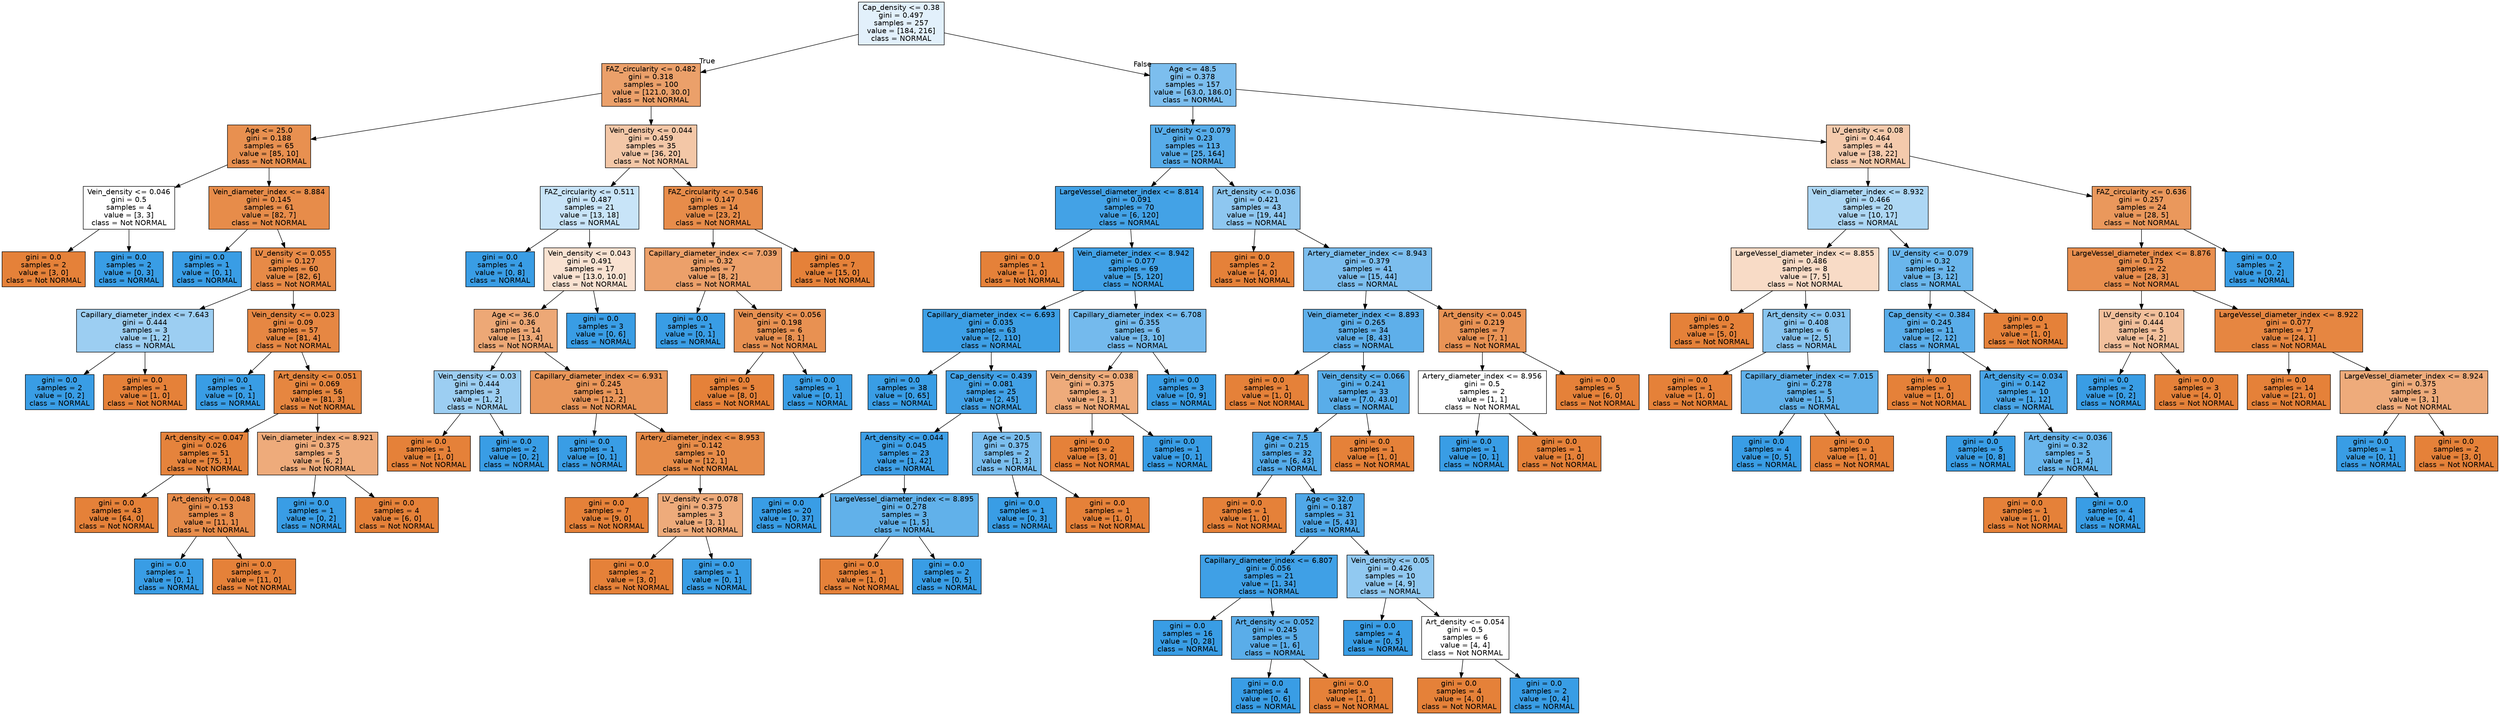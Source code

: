digraph Tree {
node [shape=box, style="filled", color="black", fontname="helvetica"] ;
edge [fontname="helvetica"] ;
0 [label="Cap_density <= 0.38\ngini = 0.497\nsamples = 257\nvalue = [184, 216]\nclass = NORMAL", fillcolor="#e2f0fb"] ;
1 [label="FAZ_circularity <= 0.482\ngini = 0.318\nsamples = 100\nvalue = [121.0, 30.0]\nclass = Not NORMAL", fillcolor="#eba06a"] ;
0 -> 1 [labeldistance=2.5, labelangle=45, headlabel="True"] ;
2 [label="Age <= 25.0\ngini = 0.188\nsamples = 65\nvalue = [85, 10]\nclass = Not NORMAL", fillcolor="#e89050"] ;
1 -> 2 ;
3 [label="Vein_density <= 0.046\ngini = 0.5\nsamples = 4\nvalue = [3, 3]\nclass = Not NORMAL", fillcolor="#ffffff"] ;
2 -> 3 ;
4 [label="gini = 0.0\nsamples = 2\nvalue = [3, 0]\nclass = Not NORMAL", fillcolor="#e58139"] ;
3 -> 4 ;
5 [label="gini = 0.0\nsamples = 2\nvalue = [0, 3]\nclass = NORMAL", fillcolor="#399de5"] ;
3 -> 5 ;
6 [label="Vein_diameter_index <= 8.884\ngini = 0.145\nsamples = 61\nvalue = [82, 7]\nclass = Not NORMAL", fillcolor="#e78c4a"] ;
2 -> 6 ;
7 [label="gini = 0.0\nsamples = 1\nvalue = [0, 1]\nclass = NORMAL", fillcolor="#399de5"] ;
6 -> 7 ;
8 [label="LV_density <= 0.055\ngini = 0.127\nsamples = 60\nvalue = [82, 6]\nclass = Not NORMAL", fillcolor="#e78a47"] ;
6 -> 8 ;
9 [label="Capillary_diameter_index <= 7.643\ngini = 0.444\nsamples = 3\nvalue = [1, 2]\nclass = NORMAL", fillcolor="#9ccef2"] ;
8 -> 9 ;
10 [label="gini = 0.0\nsamples = 2\nvalue = [0, 2]\nclass = NORMAL", fillcolor="#399de5"] ;
9 -> 10 ;
11 [label="gini = 0.0\nsamples = 1\nvalue = [1, 0]\nclass = Not NORMAL", fillcolor="#e58139"] ;
9 -> 11 ;
12 [label="Vein_density <= 0.023\ngini = 0.09\nsamples = 57\nvalue = [81, 4]\nclass = Not NORMAL", fillcolor="#e68743"] ;
8 -> 12 ;
13 [label="gini = 0.0\nsamples = 1\nvalue = [0, 1]\nclass = NORMAL", fillcolor="#399de5"] ;
12 -> 13 ;
14 [label="Art_density <= 0.051\ngini = 0.069\nsamples = 56\nvalue = [81, 3]\nclass = Not NORMAL", fillcolor="#e68640"] ;
12 -> 14 ;
15 [label="Art_density <= 0.047\ngini = 0.026\nsamples = 51\nvalue = [75, 1]\nclass = Not NORMAL", fillcolor="#e5833c"] ;
14 -> 15 ;
16 [label="gini = 0.0\nsamples = 43\nvalue = [64, 0]\nclass = Not NORMAL", fillcolor="#e58139"] ;
15 -> 16 ;
17 [label="Art_density <= 0.048\ngini = 0.153\nsamples = 8\nvalue = [11, 1]\nclass = Not NORMAL", fillcolor="#e78c4b"] ;
15 -> 17 ;
18 [label="gini = 0.0\nsamples = 1\nvalue = [0, 1]\nclass = NORMAL", fillcolor="#399de5"] ;
17 -> 18 ;
19 [label="gini = 0.0\nsamples = 7\nvalue = [11, 0]\nclass = Not NORMAL", fillcolor="#e58139"] ;
17 -> 19 ;
20 [label="Vein_diameter_index <= 8.921\ngini = 0.375\nsamples = 5\nvalue = [6, 2]\nclass = Not NORMAL", fillcolor="#eeab7b"] ;
14 -> 20 ;
21 [label="gini = 0.0\nsamples = 1\nvalue = [0, 2]\nclass = NORMAL", fillcolor="#399de5"] ;
20 -> 21 ;
22 [label="gini = 0.0\nsamples = 4\nvalue = [6, 0]\nclass = Not NORMAL", fillcolor="#e58139"] ;
20 -> 22 ;
23 [label="Vein_density <= 0.044\ngini = 0.459\nsamples = 35\nvalue = [36, 20]\nclass = Not NORMAL", fillcolor="#f3c7a7"] ;
1 -> 23 ;
24 [label="FAZ_circularity <= 0.511\ngini = 0.487\nsamples = 21\nvalue = [13, 18]\nclass = NORMAL", fillcolor="#c8e4f8"] ;
23 -> 24 ;
25 [label="gini = 0.0\nsamples = 4\nvalue = [0, 8]\nclass = NORMAL", fillcolor="#399de5"] ;
24 -> 25 ;
26 [label="Vein_density <= 0.043\ngini = 0.491\nsamples = 17\nvalue = [13.0, 10.0]\nclass = Not NORMAL", fillcolor="#f9e2d1"] ;
24 -> 26 ;
27 [label="Age <= 36.0\ngini = 0.36\nsamples = 14\nvalue = [13, 4]\nclass = Not NORMAL", fillcolor="#eda876"] ;
26 -> 27 ;
28 [label="Vein_density <= 0.03\ngini = 0.444\nsamples = 3\nvalue = [1, 2]\nclass = NORMAL", fillcolor="#9ccef2"] ;
27 -> 28 ;
29 [label="gini = 0.0\nsamples = 1\nvalue = [1, 0]\nclass = Not NORMAL", fillcolor="#e58139"] ;
28 -> 29 ;
30 [label="gini = 0.0\nsamples = 2\nvalue = [0, 2]\nclass = NORMAL", fillcolor="#399de5"] ;
28 -> 30 ;
31 [label="Capillary_diameter_index <= 6.931\ngini = 0.245\nsamples = 11\nvalue = [12, 2]\nclass = Not NORMAL", fillcolor="#e9965a"] ;
27 -> 31 ;
32 [label="gini = 0.0\nsamples = 1\nvalue = [0, 1]\nclass = NORMAL", fillcolor="#399de5"] ;
31 -> 32 ;
33 [label="Artery_diameter_index <= 8.953\ngini = 0.142\nsamples = 10\nvalue = [12, 1]\nclass = Not NORMAL", fillcolor="#e78c49"] ;
31 -> 33 ;
34 [label="gini = 0.0\nsamples = 7\nvalue = [9, 0]\nclass = Not NORMAL", fillcolor="#e58139"] ;
33 -> 34 ;
35 [label="LV_density <= 0.078\ngini = 0.375\nsamples = 3\nvalue = [3, 1]\nclass = Not NORMAL", fillcolor="#eeab7b"] ;
33 -> 35 ;
36 [label="gini = 0.0\nsamples = 2\nvalue = [3, 0]\nclass = Not NORMAL", fillcolor="#e58139"] ;
35 -> 36 ;
37 [label="gini = 0.0\nsamples = 1\nvalue = [0, 1]\nclass = NORMAL", fillcolor="#399de5"] ;
35 -> 37 ;
38 [label="gini = 0.0\nsamples = 3\nvalue = [0, 6]\nclass = NORMAL", fillcolor="#399de5"] ;
26 -> 38 ;
39 [label="FAZ_circularity <= 0.546\ngini = 0.147\nsamples = 14\nvalue = [23, 2]\nclass = Not NORMAL", fillcolor="#e78c4a"] ;
23 -> 39 ;
40 [label="Capillary_diameter_index <= 7.039\ngini = 0.32\nsamples = 7\nvalue = [8, 2]\nclass = Not NORMAL", fillcolor="#eca06a"] ;
39 -> 40 ;
41 [label="gini = 0.0\nsamples = 1\nvalue = [0, 1]\nclass = NORMAL", fillcolor="#399de5"] ;
40 -> 41 ;
42 [label="Vein_density <= 0.056\ngini = 0.198\nsamples = 6\nvalue = [8, 1]\nclass = Not NORMAL", fillcolor="#e89152"] ;
40 -> 42 ;
43 [label="gini = 0.0\nsamples = 5\nvalue = [8, 0]\nclass = Not NORMAL", fillcolor="#e58139"] ;
42 -> 43 ;
44 [label="gini = 0.0\nsamples = 1\nvalue = [0, 1]\nclass = NORMAL", fillcolor="#399de5"] ;
42 -> 44 ;
45 [label="gini = 0.0\nsamples = 7\nvalue = [15, 0]\nclass = Not NORMAL", fillcolor="#e58139"] ;
39 -> 45 ;
46 [label="Age <= 48.5\ngini = 0.378\nsamples = 157\nvalue = [63.0, 186.0]\nclass = NORMAL", fillcolor="#7cbeee"] ;
0 -> 46 [labeldistance=2.5, labelangle=-45, headlabel="False"] ;
47 [label="LV_density <= 0.079\ngini = 0.23\nsamples = 113\nvalue = [25, 164]\nclass = NORMAL", fillcolor="#57ace9"] ;
46 -> 47 ;
48 [label="LargeVessel_diameter_index <= 8.814\ngini = 0.091\nsamples = 70\nvalue = [6, 120]\nclass = NORMAL", fillcolor="#43a2e6"] ;
47 -> 48 ;
49 [label="gini = 0.0\nsamples = 1\nvalue = [1, 0]\nclass = Not NORMAL", fillcolor="#e58139"] ;
48 -> 49 ;
50 [label="Vein_diameter_index <= 8.942\ngini = 0.077\nsamples = 69\nvalue = [5, 120]\nclass = NORMAL", fillcolor="#41a1e6"] ;
48 -> 50 ;
51 [label="Capillary_diameter_index <= 6.693\ngini = 0.035\nsamples = 63\nvalue = [2, 110]\nclass = NORMAL", fillcolor="#3d9fe5"] ;
50 -> 51 ;
52 [label="gini = 0.0\nsamples = 38\nvalue = [0, 65]\nclass = NORMAL", fillcolor="#399de5"] ;
51 -> 52 ;
53 [label="Cap_density <= 0.439\ngini = 0.081\nsamples = 25\nvalue = [2, 45]\nclass = NORMAL", fillcolor="#42a1e6"] ;
51 -> 53 ;
54 [label="Art_density <= 0.044\ngini = 0.045\nsamples = 23\nvalue = [1, 42]\nclass = NORMAL", fillcolor="#3e9fe6"] ;
53 -> 54 ;
55 [label="gini = 0.0\nsamples = 20\nvalue = [0, 37]\nclass = NORMAL", fillcolor="#399de5"] ;
54 -> 55 ;
56 [label="LargeVessel_diameter_index <= 8.895\ngini = 0.278\nsamples = 3\nvalue = [1, 5]\nclass = NORMAL", fillcolor="#61b1ea"] ;
54 -> 56 ;
57 [label="gini = 0.0\nsamples = 1\nvalue = [1, 0]\nclass = Not NORMAL", fillcolor="#e58139"] ;
56 -> 57 ;
58 [label="gini = 0.0\nsamples = 2\nvalue = [0, 5]\nclass = NORMAL", fillcolor="#399de5"] ;
56 -> 58 ;
59 [label="Age <= 20.5\ngini = 0.375\nsamples = 2\nvalue = [1, 3]\nclass = NORMAL", fillcolor="#7bbeee"] ;
53 -> 59 ;
60 [label="gini = 0.0\nsamples = 1\nvalue = [0, 3]\nclass = NORMAL", fillcolor="#399de5"] ;
59 -> 60 ;
61 [label="gini = 0.0\nsamples = 1\nvalue = [1, 0]\nclass = Not NORMAL", fillcolor="#e58139"] ;
59 -> 61 ;
62 [label="Capillary_diameter_index <= 6.708\ngini = 0.355\nsamples = 6\nvalue = [3, 10]\nclass = NORMAL", fillcolor="#74baed"] ;
50 -> 62 ;
63 [label="Vein_density <= 0.038\ngini = 0.375\nsamples = 3\nvalue = [3, 1]\nclass = Not NORMAL", fillcolor="#eeab7b"] ;
62 -> 63 ;
64 [label="gini = 0.0\nsamples = 2\nvalue = [3, 0]\nclass = Not NORMAL", fillcolor="#e58139"] ;
63 -> 64 ;
65 [label="gini = 0.0\nsamples = 1\nvalue = [0, 1]\nclass = NORMAL", fillcolor="#399de5"] ;
63 -> 65 ;
66 [label="gini = 0.0\nsamples = 3\nvalue = [0, 9]\nclass = NORMAL", fillcolor="#399de5"] ;
62 -> 66 ;
67 [label="Art_density <= 0.036\ngini = 0.421\nsamples = 43\nvalue = [19, 44]\nclass = NORMAL", fillcolor="#8ec7f0"] ;
47 -> 67 ;
68 [label="gini = 0.0\nsamples = 2\nvalue = [4, 0]\nclass = Not NORMAL", fillcolor="#e58139"] ;
67 -> 68 ;
69 [label="Artery_diameter_index <= 8.943\ngini = 0.379\nsamples = 41\nvalue = [15, 44]\nclass = NORMAL", fillcolor="#7cbeee"] ;
67 -> 69 ;
70 [label="Vein_diameter_index <= 8.893\ngini = 0.265\nsamples = 34\nvalue = [8, 43]\nclass = NORMAL", fillcolor="#5eafea"] ;
69 -> 70 ;
71 [label="gini = 0.0\nsamples = 1\nvalue = [1, 0]\nclass = Not NORMAL", fillcolor="#e58139"] ;
70 -> 71 ;
72 [label="Vein_density <= 0.066\ngini = 0.241\nsamples = 33\nvalue = [7.0, 43.0]\nclass = NORMAL", fillcolor="#59ade9"] ;
70 -> 72 ;
73 [label="Age <= 7.5\ngini = 0.215\nsamples = 32\nvalue = [6, 43]\nclass = NORMAL", fillcolor="#55abe9"] ;
72 -> 73 ;
74 [label="gini = 0.0\nsamples = 1\nvalue = [1, 0]\nclass = Not NORMAL", fillcolor="#e58139"] ;
73 -> 74 ;
75 [label="Age <= 32.0\ngini = 0.187\nsamples = 31\nvalue = [5, 43]\nclass = NORMAL", fillcolor="#50a8e8"] ;
73 -> 75 ;
76 [label="Capillary_diameter_index <= 6.807\ngini = 0.056\nsamples = 21\nvalue = [1, 34]\nclass = NORMAL", fillcolor="#3fa0e6"] ;
75 -> 76 ;
77 [label="gini = 0.0\nsamples = 16\nvalue = [0, 28]\nclass = NORMAL", fillcolor="#399de5"] ;
76 -> 77 ;
78 [label="Art_density <= 0.052\ngini = 0.245\nsamples = 5\nvalue = [1, 6]\nclass = NORMAL", fillcolor="#5aade9"] ;
76 -> 78 ;
79 [label="gini = 0.0\nsamples = 4\nvalue = [0, 6]\nclass = NORMAL", fillcolor="#399de5"] ;
78 -> 79 ;
80 [label="gini = 0.0\nsamples = 1\nvalue = [1, 0]\nclass = Not NORMAL", fillcolor="#e58139"] ;
78 -> 80 ;
81 [label="Vein_density <= 0.05\ngini = 0.426\nsamples = 10\nvalue = [4, 9]\nclass = NORMAL", fillcolor="#91c9f1"] ;
75 -> 81 ;
82 [label="gini = 0.0\nsamples = 4\nvalue = [0, 5]\nclass = NORMAL", fillcolor="#399de5"] ;
81 -> 82 ;
83 [label="Art_density <= 0.054\ngini = 0.5\nsamples = 6\nvalue = [4, 4]\nclass = Not NORMAL", fillcolor="#ffffff"] ;
81 -> 83 ;
84 [label="gini = 0.0\nsamples = 4\nvalue = [4, 0]\nclass = Not NORMAL", fillcolor="#e58139"] ;
83 -> 84 ;
85 [label="gini = 0.0\nsamples = 2\nvalue = [0, 4]\nclass = NORMAL", fillcolor="#399de5"] ;
83 -> 85 ;
86 [label="gini = 0.0\nsamples = 1\nvalue = [1, 0]\nclass = Not NORMAL", fillcolor="#e58139"] ;
72 -> 86 ;
87 [label="Art_density <= 0.045\ngini = 0.219\nsamples = 7\nvalue = [7, 1]\nclass = Not NORMAL", fillcolor="#e99355"] ;
69 -> 87 ;
88 [label="Artery_diameter_index <= 8.956\ngini = 0.5\nsamples = 2\nvalue = [1, 1]\nclass = Not NORMAL", fillcolor="#ffffff"] ;
87 -> 88 ;
89 [label="gini = 0.0\nsamples = 1\nvalue = [0, 1]\nclass = NORMAL", fillcolor="#399de5"] ;
88 -> 89 ;
90 [label="gini = 0.0\nsamples = 1\nvalue = [1, 0]\nclass = Not NORMAL", fillcolor="#e58139"] ;
88 -> 90 ;
91 [label="gini = 0.0\nsamples = 5\nvalue = [6, 0]\nclass = Not NORMAL", fillcolor="#e58139"] ;
87 -> 91 ;
92 [label="LV_density <= 0.08\ngini = 0.464\nsamples = 44\nvalue = [38, 22]\nclass = Not NORMAL", fillcolor="#f4caac"] ;
46 -> 92 ;
93 [label="Vein_diameter_index <= 8.932\ngini = 0.466\nsamples = 20\nvalue = [10, 17]\nclass = NORMAL", fillcolor="#add7f4"] ;
92 -> 93 ;
94 [label="LargeVessel_diameter_index <= 8.855\ngini = 0.486\nsamples = 8\nvalue = [7, 5]\nclass = Not NORMAL", fillcolor="#f8dbc6"] ;
93 -> 94 ;
95 [label="gini = 0.0\nsamples = 2\nvalue = [5, 0]\nclass = Not NORMAL", fillcolor="#e58139"] ;
94 -> 95 ;
96 [label="Art_density <= 0.031\ngini = 0.408\nsamples = 6\nvalue = [2, 5]\nclass = NORMAL", fillcolor="#88c4ef"] ;
94 -> 96 ;
97 [label="gini = 0.0\nsamples = 1\nvalue = [1, 0]\nclass = Not NORMAL", fillcolor="#e58139"] ;
96 -> 97 ;
98 [label="Capillary_diameter_index <= 7.015\ngini = 0.278\nsamples = 5\nvalue = [1, 5]\nclass = NORMAL", fillcolor="#61b1ea"] ;
96 -> 98 ;
99 [label="gini = 0.0\nsamples = 4\nvalue = [0, 5]\nclass = NORMAL", fillcolor="#399de5"] ;
98 -> 99 ;
100 [label="gini = 0.0\nsamples = 1\nvalue = [1, 0]\nclass = Not NORMAL", fillcolor="#e58139"] ;
98 -> 100 ;
101 [label="LV_density <= 0.079\ngini = 0.32\nsamples = 12\nvalue = [3, 12]\nclass = NORMAL", fillcolor="#6ab6ec"] ;
93 -> 101 ;
102 [label="Cap_density <= 0.384\ngini = 0.245\nsamples = 11\nvalue = [2, 12]\nclass = NORMAL", fillcolor="#5aade9"] ;
101 -> 102 ;
103 [label="gini = 0.0\nsamples = 1\nvalue = [1, 0]\nclass = Not NORMAL", fillcolor="#e58139"] ;
102 -> 103 ;
104 [label="Art_density <= 0.034\ngini = 0.142\nsamples = 10\nvalue = [1, 12]\nclass = NORMAL", fillcolor="#49a5e7"] ;
102 -> 104 ;
105 [label="gini = 0.0\nsamples = 5\nvalue = [0, 8]\nclass = NORMAL", fillcolor="#399de5"] ;
104 -> 105 ;
106 [label="Art_density <= 0.036\ngini = 0.32\nsamples = 5\nvalue = [1, 4]\nclass = NORMAL", fillcolor="#6ab6ec"] ;
104 -> 106 ;
107 [label="gini = 0.0\nsamples = 1\nvalue = [1, 0]\nclass = Not NORMAL", fillcolor="#e58139"] ;
106 -> 107 ;
108 [label="gini = 0.0\nsamples = 4\nvalue = [0, 4]\nclass = NORMAL", fillcolor="#399de5"] ;
106 -> 108 ;
109 [label="gini = 0.0\nsamples = 1\nvalue = [1, 0]\nclass = Not NORMAL", fillcolor="#e58139"] ;
101 -> 109 ;
110 [label="FAZ_circularity <= 0.636\ngini = 0.257\nsamples = 24\nvalue = [28, 5]\nclass = Not NORMAL", fillcolor="#ea985c"] ;
92 -> 110 ;
111 [label="LargeVessel_diameter_index <= 8.876\ngini = 0.175\nsamples = 22\nvalue = [28, 3]\nclass = Not NORMAL", fillcolor="#e88e4e"] ;
110 -> 111 ;
112 [label="LV_density <= 0.104\ngini = 0.444\nsamples = 5\nvalue = [4, 2]\nclass = Not NORMAL", fillcolor="#f2c09c"] ;
111 -> 112 ;
113 [label="gini = 0.0\nsamples = 2\nvalue = [0, 2]\nclass = NORMAL", fillcolor="#399de5"] ;
112 -> 113 ;
114 [label="gini = 0.0\nsamples = 3\nvalue = [4, 0]\nclass = Not NORMAL", fillcolor="#e58139"] ;
112 -> 114 ;
115 [label="LargeVessel_diameter_index <= 8.922\ngini = 0.077\nsamples = 17\nvalue = [24, 1]\nclass = Not NORMAL", fillcolor="#e68641"] ;
111 -> 115 ;
116 [label="gini = 0.0\nsamples = 14\nvalue = [21, 0]\nclass = Not NORMAL", fillcolor="#e58139"] ;
115 -> 116 ;
117 [label="LargeVessel_diameter_index <= 8.924\ngini = 0.375\nsamples = 3\nvalue = [3, 1]\nclass = Not NORMAL", fillcolor="#eeab7b"] ;
115 -> 117 ;
118 [label="gini = 0.0\nsamples = 1\nvalue = [0, 1]\nclass = NORMAL", fillcolor="#399de5"] ;
117 -> 118 ;
119 [label="gini = 0.0\nsamples = 2\nvalue = [3, 0]\nclass = Not NORMAL", fillcolor="#e58139"] ;
117 -> 119 ;
120 [label="gini = 0.0\nsamples = 2\nvalue = [0, 2]\nclass = NORMAL", fillcolor="#399de5"] ;
110 -> 120 ;
}